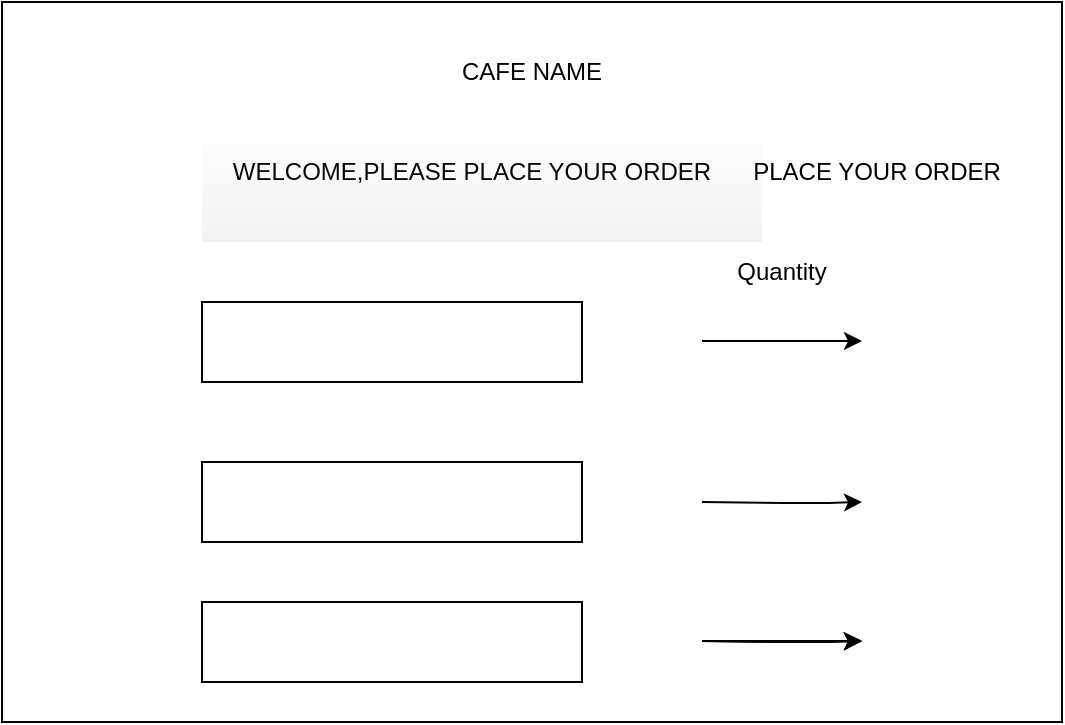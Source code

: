 <mxfile>
    <diagram id="yQHyLg-VzdoPgk_D6Fzf" name="Page-1">
        <mxGraphModel dx="562" dy="416" grid="1" gridSize="10" guides="1" tooltips="1" connect="1" arrows="1" fold="1" page="1" pageScale="1" pageWidth="850" pageHeight="1100" math="0" shadow="0">
            <root>
                <mxCell id="0"/>
                <mxCell id="1" parent="0"/>
                <mxCell id="2" value="" style="whiteSpace=wrap;html=1;" vertex="1" parent="1">
                    <mxGeometry x="30" y="50" width="530" height="360" as="geometry"/>
                </mxCell>
                <mxCell id="4" value="CAFE NAME&lt;br&gt;" style="text;strokeColor=none;align=center;fillColor=none;html=1;verticalAlign=middle;whiteSpace=wrap;rounded=0;" vertex="1" parent="1">
                    <mxGeometry x="240" y="70" width="110" height="30" as="geometry"/>
                </mxCell>
                <mxCell id="5" value="WELCOME,PLEASE PLACE YOUR ORDER" style="text;strokeColor=none;align=center;fillColor=none;html=1;verticalAlign=middle;whiteSpace=wrap;rounded=0;" vertex="1" parent="1">
                    <mxGeometry x="130" y="120" width="270" height="30" as="geometry"/>
                </mxCell>
                <mxCell id="6" value="" style="whiteSpace=wrap;html=1;" vertex="1" parent="1">
                    <mxGeometry x="130" y="200" width="190" height="40" as="geometry"/>
                </mxCell>
                <mxCell id="7" value="" style="whiteSpace=wrap;html=1;" vertex="1" parent="1">
                    <mxGeometry x="130" y="280" width="190" height="40" as="geometry"/>
                </mxCell>
                <mxCell id="8" value="" style="whiteSpace=wrap;html=1;" vertex="1" parent="1">
                    <mxGeometry x="130" y="350" width="190" height="40" as="geometry"/>
                </mxCell>
                <mxCell id="9" value="Quantity" style="text;strokeColor=none;align=center;fillColor=none;html=1;verticalAlign=middle;whiteSpace=wrap;rounded=0;" vertex="1" parent="1">
                    <mxGeometry x="390" y="170" width="60" height="30" as="geometry"/>
                </mxCell>
                <mxCell id="11" value="" style="edgeStyle=none;orthogonalLoop=1;jettySize=auto;html=1;" edge="1" parent="1">
                    <mxGeometry width="80" relative="1" as="geometry">
                        <mxPoint x="380" y="219.5" as="sourcePoint"/>
                        <mxPoint x="460" y="219.5" as="targetPoint"/>
                        <Array as="points"/>
                    </mxGeometry>
                </mxCell>
                <mxCell id="12" value="" style="edgeStyle=none;orthogonalLoop=1;jettySize=auto;html=1;" edge="1" parent="1">
                    <mxGeometry width="80" relative="1" as="geometry">
                        <mxPoint x="380" y="369.5" as="sourcePoint"/>
                        <mxPoint x="460" y="369.5" as="targetPoint"/>
                        <Array as="points"/>
                    </mxGeometry>
                </mxCell>
                <mxCell id="13" value="" style="edgeStyle=none;orthogonalLoop=1;jettySize=auto;html=1;" edge="1" parent="1">
                    <mxGeometry width="80" relative="1" as="geometry">
                        <mxPoint x="380" y="369.5" as="sourcePoint"/>
                        <mxPoint x="460" y="369.5" as="targetPoint"/>
                        <Array as="points">
                            <mxPoint x="420" y="370"/>
                        </Array>
                    </mxGeometry>
                </mxCell>
                <mxCell id="14" value="" style="edgeStyle=none;orthogonalLoop=1;jettySize=auto;html=1;" edge="1" parent="1">
                    <mxGeometry width="80" relative="1" as="geometry">
                        <mxPoint x="380" y="369.5" as="sourcePoint"/>
                        <mxPoint x="460" y="369.5" as="targetPoint"/>
                        <Array as="points">
                            <mxPoint x="420" y="370"/>
                            <mxPoint x="440" y="370"/>
                        </Array>
                    </mxGeometry>
                </mxCell>
                <mxCell id="15" value="" style="edgeStyle=none;orthogonalLoop=1;jettySize=auto;html=1;" edge="1" parent="1">
                    <mxGeometry width="80" relative="1" as="geometry">
                        <mxPoint x="380" y="300" as="sourcePoint"/>
                        <mxPoint x="460" y="300" as="targetPoint"/>
                        <Array as="points">
                            <mxPoint x="420" y="300.5"/>
                            <mxPoint x="440" y="300.5"/>
                        </Array>
                    </mxGeometry>
                </mxCell>
                <mxCell id="16" value="PLACE YOUR ORDER" style="text;strokeColor=none;align=center;fillColor=none;html=1;verticalAlign=middle;whiteSpace=wrap;rounded=0;" vertex="1" parent="1">
                    <mxGeometry x="400" y="120" width="135" height="30" as="geometry"/>
                </mxCell>
                <mxCell id="17" value="" style="whiteSpace=wrap;html=1;gradientColor=default;strokeColor=none;opacity=5;strokeWidth=7;" vertex="1" parent="1">
                    <mxGeometry x="130" y="110" width="280" height="60" as="geometry"/>
                </mxCell>
            </root>
        </mxGraphModel>
    </diagram>
</mxfile>